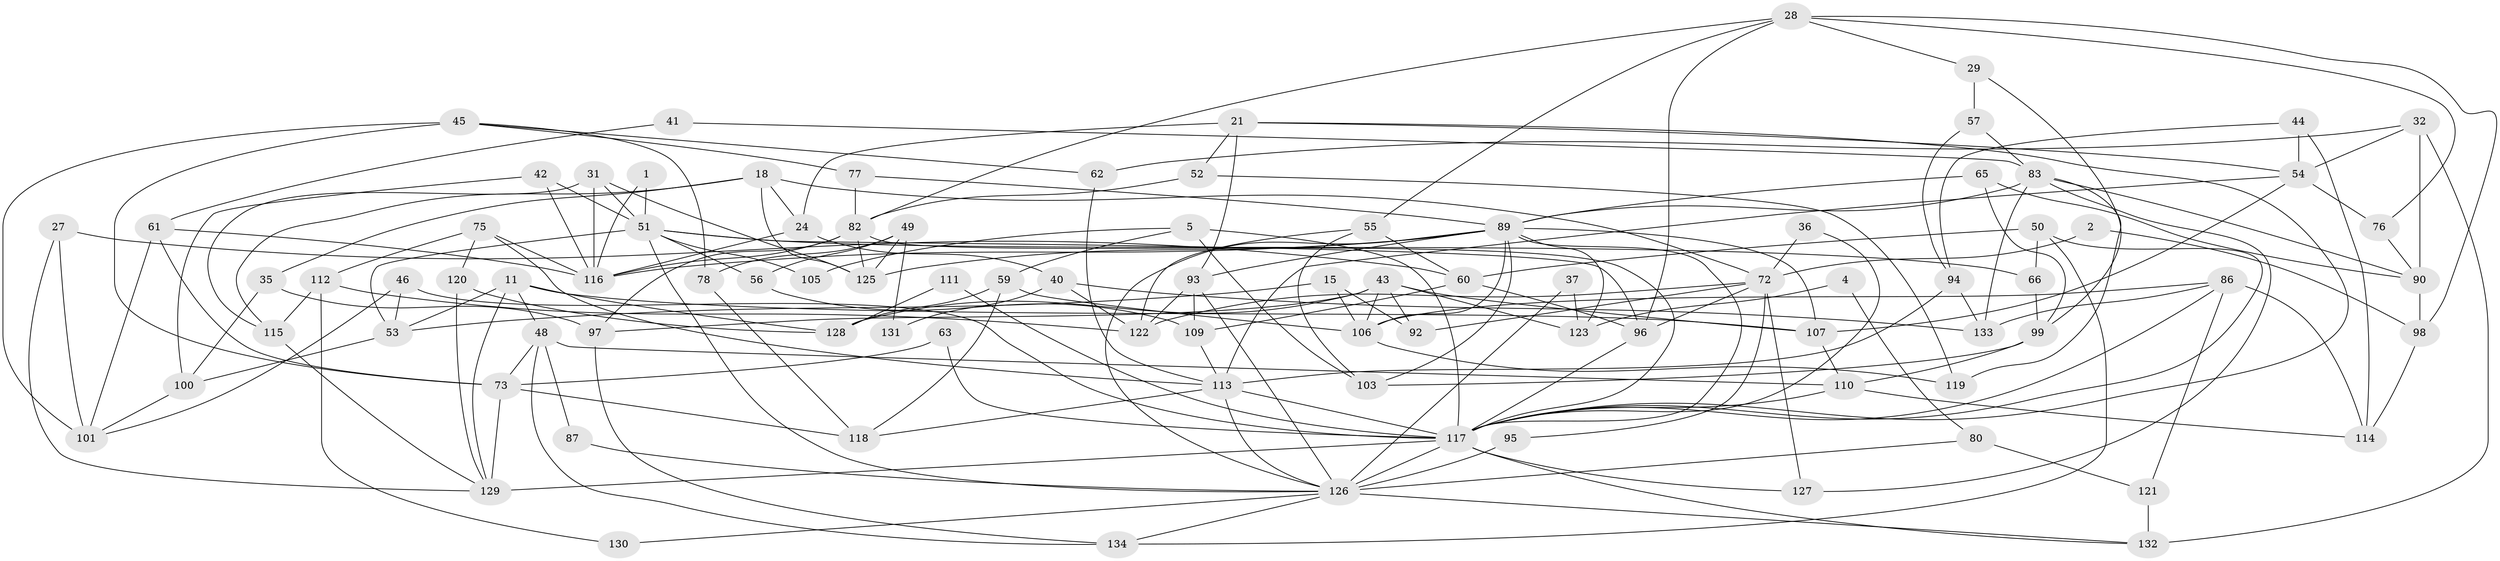 // original degree distribution, {2: 0.1417910447761194, 6: 0.06716417910447761, 4: 0.30597014925373134, 5: 0.1865671641791045, 3: 0.23880597014925373, 7: 0.03731343283582089, 8: 0.022388059701492536}
// Generated by graph-tools (version 1.1) at 2025/54/03/04/25 21:54:13]
// undirected, 93 vertices, 203 edges
graph export_dot {
graph [start="1"]
  node [color=gray90,style=filled];
  1;
  2;
  4;
  5;
  11;
  15;
  18;
  21;
  24;
  27;
  28;
  29;
  31;
  32;
  35;
  36;
  37;
  40;
  41;
  42 [super="+10"];
  43 [super="+33"];
  44;
  45;
  46;
  48;
  49;
  50;
  51 [super="+34"];
  52;
  53 [super="+9"];
  54 [super="+12"];
  55;
  56;
  57;
  59;
  60;
  61;
  62 [super="+23"];
  63;
  65 [super="+13"];
  66;
  72 [super="+47"];
  73 [super="+58"];
  75;
  76;
  77;
  78;
  80 [super="+19"];
  82 [super="+7"];
  83 [super="+8"];
  86;
  87;
  89 [super="+69"];
  90 [super="+85"];
  92;
  93 [super="+26"];
  94;
  95 [super="+67"];
  96;
  97;
  98;
  99;
  100;
  101;
  103;
  105;
  106 [super="+20"];
  107 [super="+30"];
  109 [super="+17"];
  110;
  111;
  112;
  113 [super="+84"];
  114;
  115;
  116 [super="+39"];
  117 [super="+102+74"];
  118;
  119;
  120;
  121;
  122;
  123;
  125 [super="+22"];
  126 [super="+104+108"];
  127;
  128;
  129 [super="+38+88"];
  130;
  131;
  132 [super="+124"];
  133 [super="+91"];
  134;
  1 -- 51;
  1 -- 116;
  2 -- 98;
  2 -- 72;
  4 -- 80;
  4 -- 123;
  5 -- 103;
  5 -- 59;
  5 -- 105;
  5 -- 117;
  11 -- 48;
  11 -- 129;
  11 -- 128;
  11 -- 107;
  11 -- 53;
  15 -- 106;
  15 -- 92;
  15 -- 53;
  18 -- 24;
  18 -- 35;
  18 -- 115;
  18 -- 125;
  18 -- 72;
  21 -- 54;
  21 -- 24;
  21 -- 52;
  21 -- 93;
  21 -- 117;
  24 -- 116;
  24 -- 40;
  27 -- 101;
  27 -- 129;
  27 -- 60;
  28 -- 96;
  28 -- 29;
  28 -- 55;
  28 -- 76;
  28 -- 98;
  28 -- 82;
  29 -- 57;
  29 -- 99;
  31 -- 115;
  31 -- 116;
  31 -- 51;
  31 -- 125;
  32 -- 54;
  32 -- 90 [weight=2];
  32 -- 132;
  32 -- 62;
  35 -- 100;
  35 -- 97;
  36 -- 72;
  36 -- 117;
  37 -- 123;
  37 -- 126;
  40 -- 122;
  40 -- 131;
  40 -- 133;
  41 -- 61;
  41 -- 83;
  42 -- 51 [weight=2];
  42 -- 100;
  42 -- 116;
  43 -- 97;
  43 -- 92;
  43 -- 107;
  43 -- 106 [weight=2];
  43 -- 128;
  43 -- 123;
  44 -- 114;
  44 -- 94;
  44 -- 54;
  45 -- 73 [weight=2];
  45 -- 62;
  45 -- 77;
  45 -- 78;
  45 -- 101;
  46 -- 53;
  46 -- 101;
  46 -- 117;
  48 -- 110;
  48 -- 134;
  48 -- 87;
  48 -- 73;
  49 -- 78;
  49 -- 125;
  49 -- 56;
  49 -- 131;
  50 -- 60;
  50 -- 134;
  50 -- 66;
  50 -- 117;
  51 -- 56 [weight=2];
  51 -- 53;
  51 -- 96;
  51 -- 66;
  51 -- 105;
  51 -- 126 [weight=2];
  52 -- 82;
  52 -- 119;
  53 -- 100;
  54 -- 76;
  54 -- 107;
  54 -- 113;
  55 -- 60;
  55 -- 103;
  55 -- 122;
  56 -- 109;
  57 -- 83;
  57 -- 94;
  59 -- 118;
  59 -- 128;
  59 -- 106;
  60 -- 96;
  60 -- 109;
  61 -- 101;
  61 -- 116;
  61 -- 73;
  62 -- 113;
  63 -- 73;
  63 -- 117;
  65 -- 90;
  65 -- 99;
  65 -- 89;
  66 -- 99;
  72 -- 122;
  72 -- 92;
  72 -- 96;
  72 -- 127;
  72 -- 95;
  73 -- 118;
  73 -- 129;
  75 -- 120;
  75 -- 112;
  75 -- 116;
  75 -- 113;
  76 -- 90;
  77 -- 82 [weight=2];
  77 -- 89;
  78 -- 118;
  80 -- 121 [weight=2];
  80 -- 126;
  82 -- 97;
  82 -- 116;
  82 -- 117;
  82 -- 125;
  83 -- 90;
  83 -- 127;
  83 -- 133;
  83 -- 119;
  83 -- 89 [weight=2];
  86 -- 114;
  86 -- 106;
  86 -- 121;
  86 -- 133;
  86 -- 117;
  87 -- 126;
  89 -- 107;
  89 -- 117 [weight=2];
  89 -- 103;
  89 -- 116;
  89 -- 123;
  89 -- 125;
  89 -- 126;
  89 -- 93;
  89 -- 106;
  90 -- 98;
  93 -- 122;
  93 -- 109;
  93 -- 126;
  94 -- 113;
  94 -- 133 [weight=2];
  95 -- 126 [weight=3];
  96 -- 117;
  97 -- 134;
  98 -- 114;
  99 -- 103;
  99 -- 110;
  100 -- 101;
  106 -- 119;
  107 -- 110 [weight=2];
  109 -- 113;
  110 -- 114;
  110 -- 117;
  111 -- 128;
  111 -- 117;
  112 -- 115;
  112 -- 122;
  112 -- 130;
  113 -- 118;
  113 -- 126 [weight=3];
  113 -- 117;
  115 -- 129;
  117 -- 126 [weight=4];
  117 -- 129 [weight=4];
  117 -- 132;
  117 -- 127;
  120 -- 128;
  120 -- 129;
  121 -- 132 [weight=2];
  126 -- 134;
  126 -- 130;
  126 -- 132;
}
